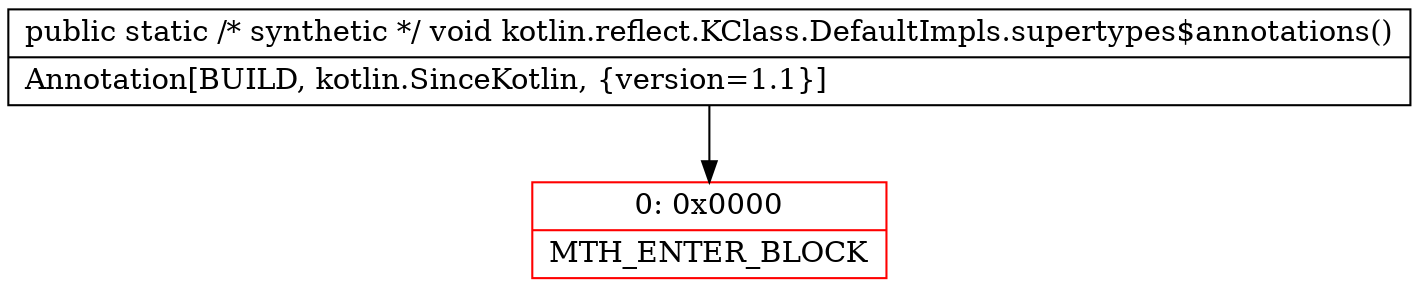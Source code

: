 digraph "CFG forkotlin.reflect.KClass.DefaultImpls.supertypes$annotations()V" {
subgraph cluster_Region_1269138354 {
label = "R(0)";
node [shape=record,color=blue];
}
Node_0 [shape=record,color=red,label="{0\:\ 0x0000|MTH_ENTER_BLOCK\l}"];
MethodNode[shape=record,label="{public static \/* synthetic *\/ void kotlin.reflect.KClass.DefaultImpls.supertypes$annotations()  | Annotation[BUILD, kotlin.SinceKotlin, \{version=1.1\}]\l}"];
MethodNode -> Node_0;
}

